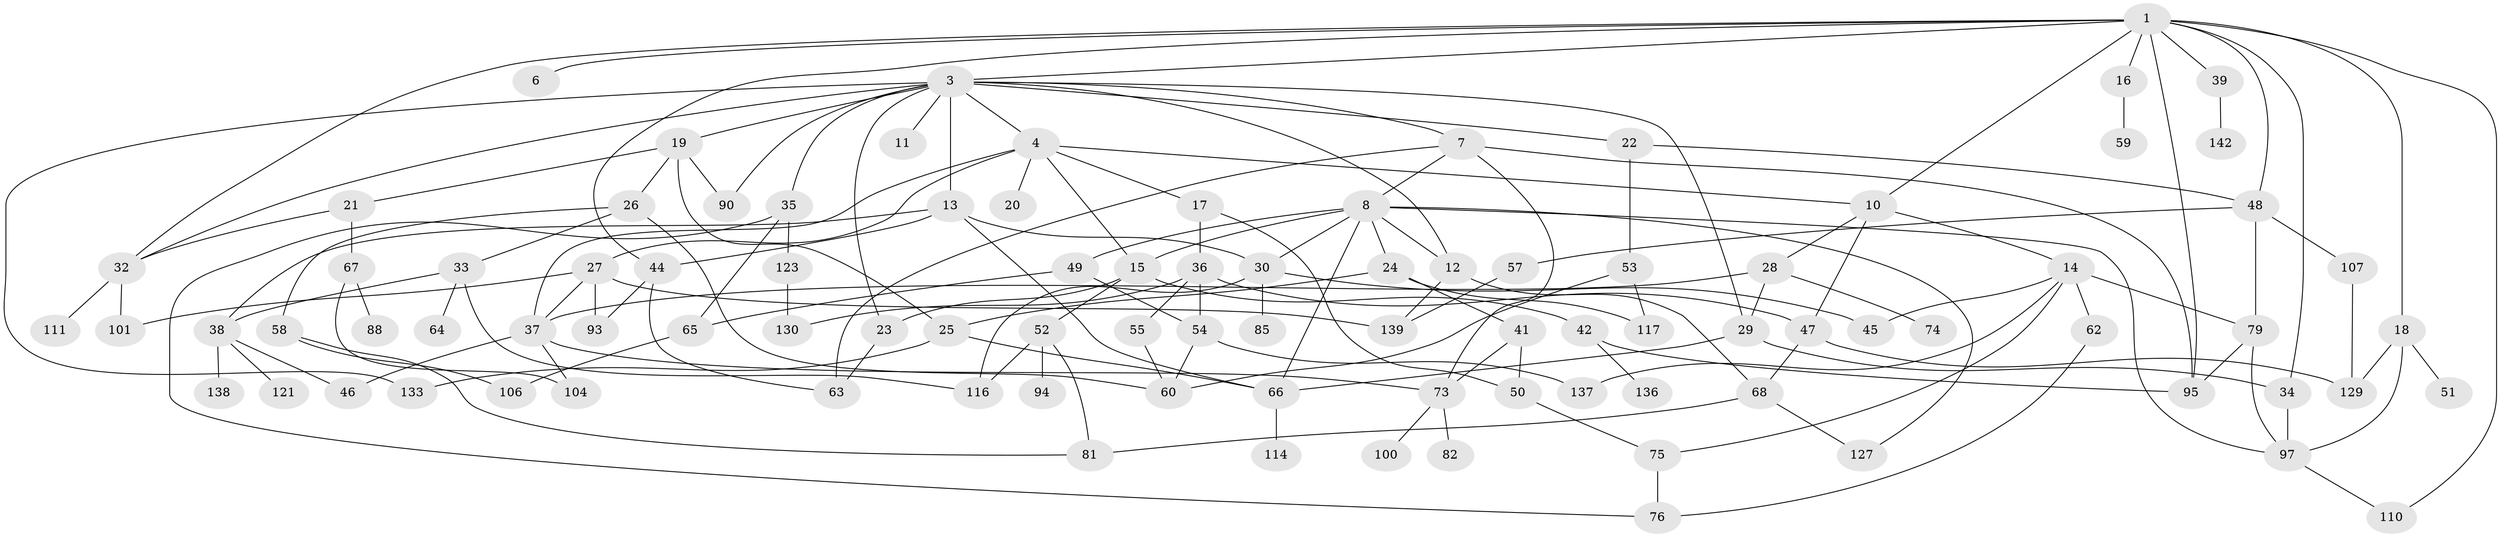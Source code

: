 // Generated by graph-tools (version 1.1) at 2025/23/03/03/25 07:23:33]
// undirected, 95 vertices, 155 edges
graph export_dot {
graph [start="1"]
  node [color=gray90,style=filled];
  1 [super="+2"];
  3 [super="+9"];
  4 [super="+5"];
  6;
  7 [super="+113"];
  8 [super="+71"];
  10 [super="+108"];
  11;
  12 [super="+112"];
  13 [super="+69"];
  14 [super="+128"];
  15;
  16;
  17;
  18 [super="+141"];
  19;
  20 [super="+103"];
  21;
  22;
  23 [super="+96"];
  24 [super="+43"];
  25;
  26 [super="+31"];
  27 [super="+124"];
  28;
  29 [super="+61"];
  30 [super="+135"];
  32 [super="+72"];
  33 [super="+80"];
  34 [super="+102"];
  35;
  36 [super="+40"];
  37 [super="+92"];
  38 [super="+78"];
  39;
  41;
  42 [super="+98"];
  44 [super="+105"];
  45;
  46 [super="+126"];
  47 [super="+87"];
  48 [super="+99"];
  49 [super="+125"];
  50;
  51;
  52 [super="+89"];
  53 [super="+70"];
  54 [super="+56"];
  55;
  57 [super="+115"];
  58;
  59;
  60 [super="+91"];
  62;
  63 [super="+77"];
  64;
  65 [super="+120"];
  66;
  67 [super="+84"];
  68 [super="+119"];
  73 [super="+86"];
  74;
  75 [super="+131"];
  76 [super="+83"];
  79;
  81;
  82;
  85;
  88 [super="+109"];
  90;
  93;
  94;
  95 [super="+122"];
  97;
  100;
  101;
  104;
  106 [super="+140"];
  107;
  110;
  111;
  114 [super="+132"];
  116 [super="+118"];
  117;
  121;
  123 [super="+134"];
  127;
  129;
  130;
  133;
  136;
  137;
  138;
  139;
  142;
  1 -- 3;
  1 -- 6;
  1 -- 44;
  1 -- 95;
  1 -- 110;
  1 -- 32;
  1 -- 16;
  1 -- 34;
  1 -- 48;
  1 -- 18;
  1 -- 39;
  1 -- 10;
  3 -- 4;
  3 -- 7;
  3 -- 12;
  3 -- 19;
  3 -- 22;
  3 -- 29;
  3 -- 32;
  3 -- 35;
  3 -- 133;
  3 -- 90;
  3 -- 13 [weight=2];
  3 -- 11;
  3 -- 23;
  4 -- 17;
  4 -- 27;
  4 -- 37;
  4 -- 10 [weight=2];
  4 -- 20;
  4 -- 15;
  7 -- 8;
  7 -- 63;
  7 -- 95;
  7 -- 73;
  8 -- 24;
  8 -- 49;
  8 -- 97;
  8 -- 30;
  8 -- 66;
  8 -- 12;
  8 -- 127;
  8 -- 15;
  10 -- 14;
  10 -- 28;
  10 -- 47;
  12 -- 68;
  12 -- 139;
  13 -- 30;
  13 -- 38 [weight=2];
  13 -- 66;
  13 -- 44;
  14 -- 45;
  14 -- 62 [weight=2];
  14 -- 75;
  14 -- 137;
  14 -- 79;
  15 -- 23;
  15 -- 42;
  15 -- 52;
  16 -- 59;
  17 -- 36;
  17 -- 50;
  18 -- 51;
  18 -- 129;
  18 -- 97;
  19 -- 21;
  19 -- 25;
  19 -- 26;
  19 -- 90;
  21 -- 67;
  21 -- 32;
  22 -- 53;
  22 -- 48;
  23 -- 63;
  24 -- 41;
  24 -- 25;
  24 -- 117;
  25 -- 133;
  25 -- 66;
  26 -- 33;
  26 -- 58;
  26 -- 60;
  27 -- 93;
  27 -- 139;
  27 -- 101;
  27 -- 37;
  28 -- 74;
  28 -- 37;
  28 -- 29;
  29 -- 66;
  29 -- 34;
  30 -- 85;
  30 -- 116;
  30 -- 45;
  32 -- 101;
  32 -- 111;
  33 -- 38;
  33 -- 64;
  33 -- 116;
  34 -- 97;
  35 -- 123;
  35 -- 65;
  35 -- 76;
  36 -- 54;
  36 -- 130;
  36 -- 47;
  36 -- 55;
  37 -- 73;
  37 -- 104;
  37 -- 46;
  38 -- 46;
  38 -- 121;
  38 -- 138;
  39 -- 142;
  41 -- 50;
  41 -- 73;
  42 -- 136;
  42 -- 95;
  44 -- 63;
  44 -- 93;
  47 -- 68;
  47 -- 129;
  48 -- 57;
  48 -- 79;
  48 -- 107;
  49 -- 65;
  49 -- 54;
  50 -- 75;
  52 -- 81;
  52 -- 94;
  52 -- 116;
  53 -- 117;
  53 -- 60;
  54 -- 137;
  54 -- 60;
  55 -- 60;
  57 -- 139;
  58 -- 81;
  58 -- 106;
  62 -- 76;
  65 -- 106;
  66 -- 114;
  67 -- 88;
  67 -- 104;
  68 -- 127;
  68 -- 81;
  73 -- 82;
  73 -- 100;
  75 -- 76;
  79 -- 97;
  79 -- 95;
  97 -- 110;
  107 -- 129;
  123 -- 130;
}
